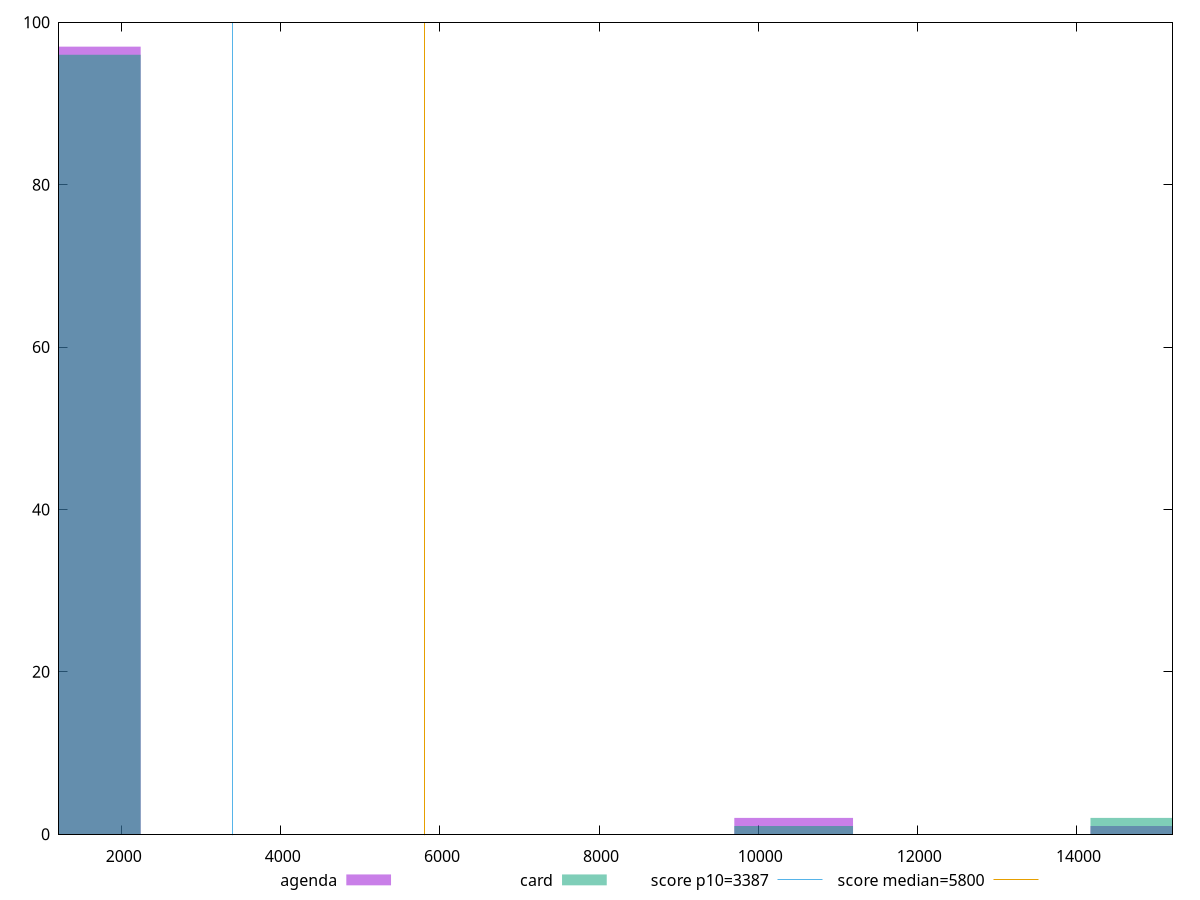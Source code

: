 reset

$agenda <<EOF
10446.067531048118 2
14922.953615783026 1
1492.2953615783026 97
EOF

$card <<EOF
10446.067531048118 1
14922.953615783026 2
1492.2953615783026 96
EOF

set key outside below
set boxwidth 1492.2953615783026
set xrange [1211.7930000000001:15207.804060368153]
set yrange [0:100]
set trange [0:100]
set style fill transparent solid 0.5 noborder

set parametric
set terminal svg size 640, 500 enhanced background rgb 'white'
set output "report/report_00029_2021-02-24T13-36-40.390Z/speed-index/comparison/histogram/1_vs_2.svg"

plot $agenda title "agenda" with boxes, \
     $card title "card" with boxes, \
     3387,t title "score p10=3387", \
     5800,t title "score median=5800"

reset
